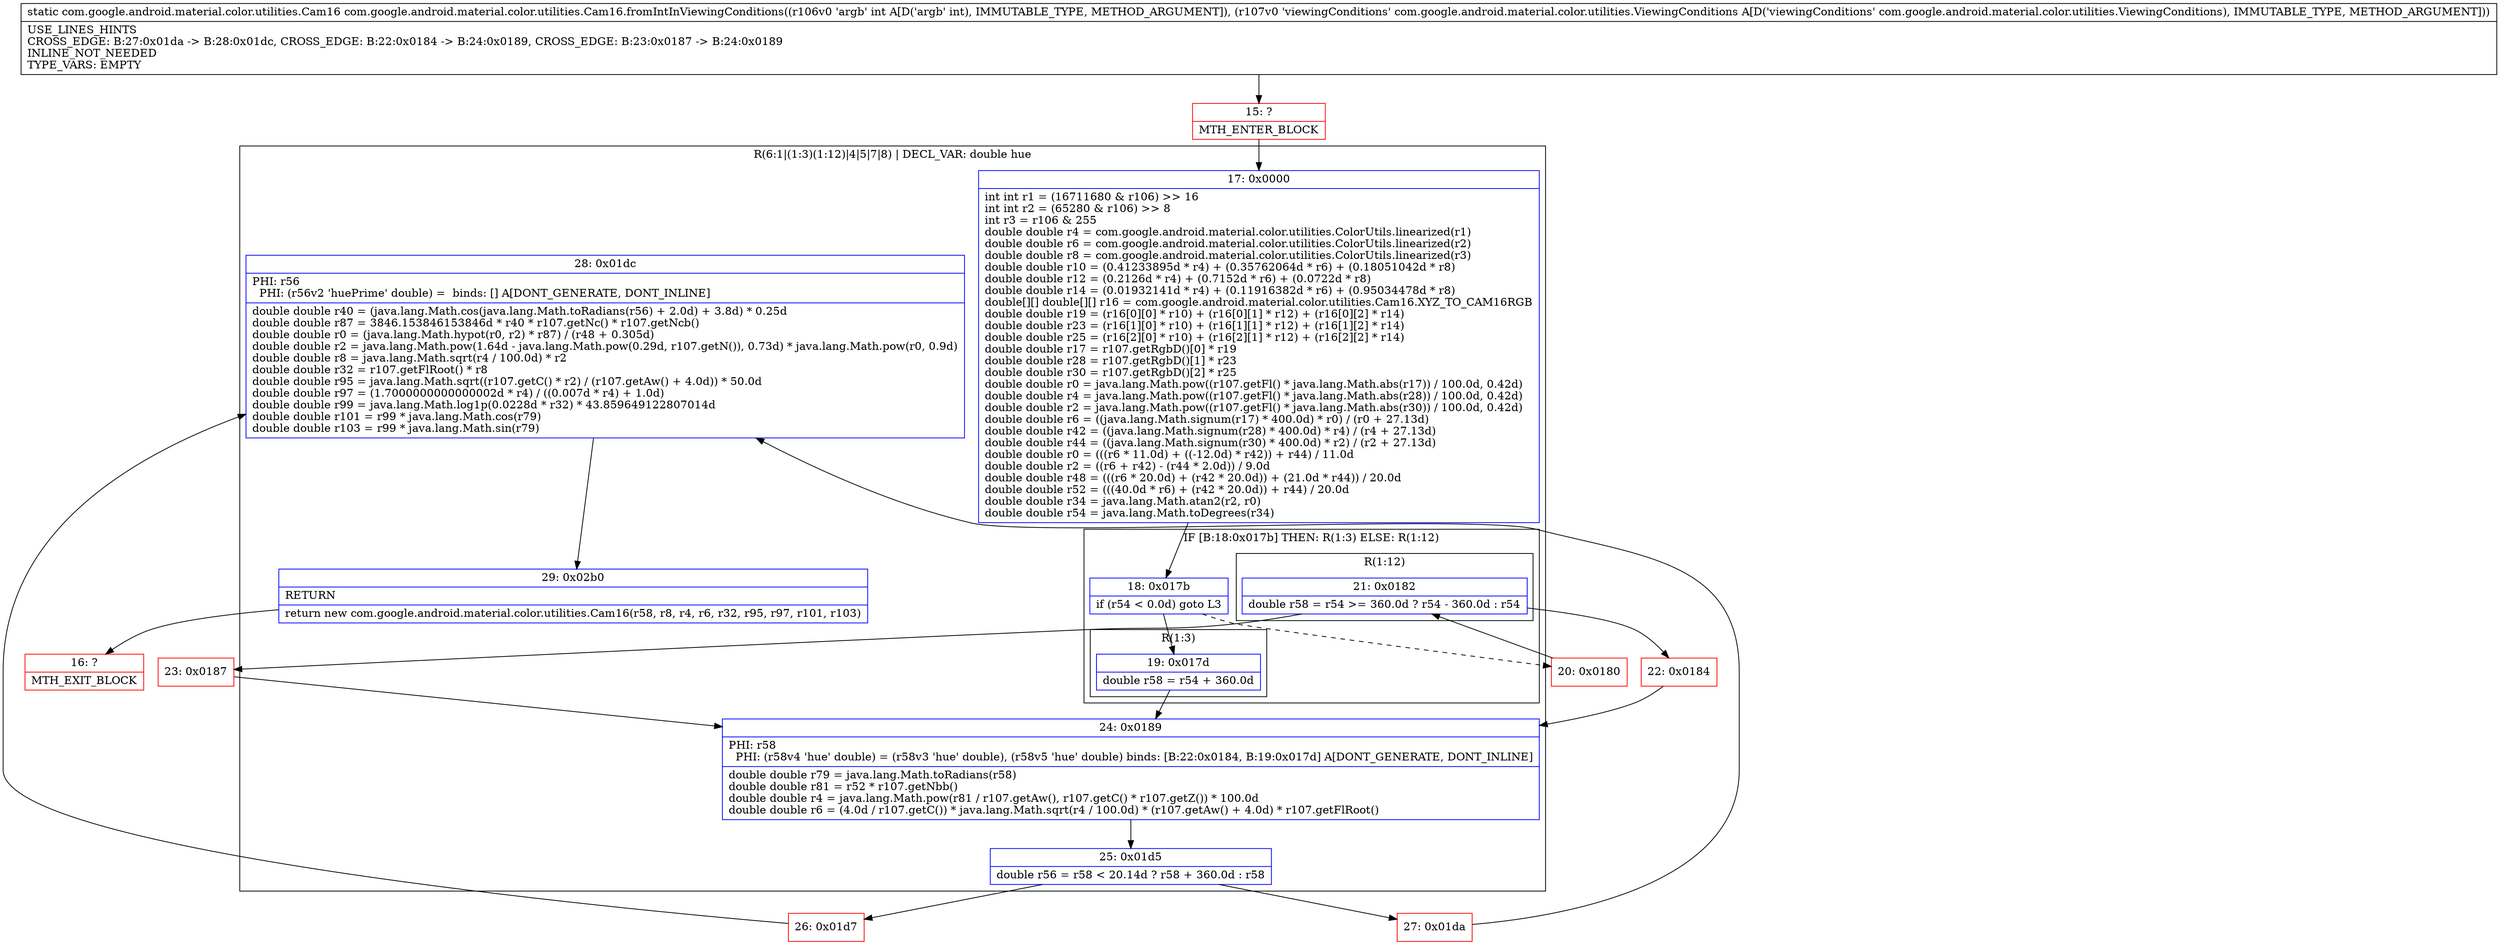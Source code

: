 digraph "CFG forcom.google.android.material.color.utilities.Cam16.fromIntInViewingConditions(ILcom\/google\/android\/material\/color\/utilities\/ViewingConditions;)Lcom\/google\/android\/material\/color\/utilities\/Cam16;" {
subgraph cluster_Region_260067738 {
label = "R(6:1|(1:3)(1:12)|4|5|7|8) | DECL_VAR: double hue\l";
node [shape=record,color=blue];
Node_17 [shape=record,label="{17\:\ 0x0000|int int r1 = (16711680 & r106) \>\> 16\lint int r2 = (65280 & r106) \>\> 8\lint r3 = r106 & 255\ldouble double r4 = com.google.android.material.color.utilities.ColorUtils.linearized(r1)\ldouble double r6 = com.google.android.material.color.utilities.ColorUtils.linearized(r2)\ldouble double r8 = com.google.android.material.color.utilities.ColorUtils.linearized(r3)\ldouble double r10 = (0.41233895d * r4) + (0.35762064d * r6) + (0.18051042d * r8)\ldouble double r12 = (0.2126d * r4) + (0.7152d * r6) + (0.0722d * r8)\ldouble double r14 = (0.01932141d * r4) + (0.11916382d * r6) + (0.95034478d * r8)\ldouble[][] double[][] r16 = com.google.android.material.color.utilities.Cam16.XYZ_TO_CAM16RGB\ldouble double r19 = (r16[0][0] * r10) + (r16[0][1] * r12) + (r16[0][2] * r14)\ldouble double r23 = (r16[1][0] * r10) + (r16[1][1] * r12) + (r16[1][2] * r14)\ldouble double r25 = (r16[2][0] * r10) + (r16[2][1] * r12) + (r16[2][2] * r14)\ldouble double r17 = r107.getRgbD()[0] * r19\ldouble double r28 = r107.getRgbD()[1] * r23\ldouble double r30 = r107.getRgbD()[2] * r25\ldouble double r0 = java.lang.Math.pow((r107.getFl() * java.lang.Math.abs(r17)) \/ 100.0d, 0.42d)\ldouble double r4 = java.lang.Math.pow((r107.getFl() * java.lang.Math.abs(r28)) \/ 100.0d, 0.42d)\ldouble double r2 = java.lang.Math.pow((r107.getFl() * java.lang.Math.abs(r30)) \/ 100.0d, 0.42d)\ldouble double r6 = ((java.lang.Math.signum(r17) * 400.0d) * r0) \/ (r0 + 27.13d)\ldouble double r42 = ((java.lang.Math.signum(r28) * 400.0d) * r4) \/ (r4 + 27.13d)\ldouble double r44 = ((java.lang.Math.signum(r30) * 400.0d) * r2) \/ (r2 + 27.13d)\ldouble double r0 = (((r6 * 11.0d) + ((\-12.0d) * r42)) + r44) \/ 11.0d\ldouble double r2 = ((r6 + r42) \- (r44 * 2.0d)) \/ 9.0d\ldouble double r48 = (((r6 * 20.0d) + (r42 * 20.0d)) + (21.0d * r44)) \/ 20.0d\ldouble double r52 = (((40.0d * r6) + (r42 * 20.0d)) + r44) \/ 20.0d\ldouble double r34 = java.lang.Math.atan2(r2, r0)\ldouble double r54 = java.lang.Math.toDegrees(r34)\l}"];
subgraph cluster_IfRegion_1645887126 {
label = "IF [B:18:0x017b] THEN: R(1:3) ELSE: R(1:12)";
node [shape=record,color=blue];
Node_18 [shape=record,label="{18\:\ 0x017b|if (r54 \< 0.0d) goto L3\l}"];
subgraph cluster_Region_1049041433 {
label = "R(1:3)";
node [shape=record,color=blue];
Node_19 [shape=record,label="{19\:\ 0x017d|double r58 = r54 + 360.0d\l}"];
}
subgraph cluster_Region_904329760 {
label = "R(1:12)";
node [shape=record,color=blue];
Node_21 [shape=record,label="{21\:\ 0x0182|double r58 = r54 \>= 360.0d ? r54 \- 360.0d : r54\l}"];
}
}
Node_24 [shape=record,label="{24\:\ 0x0189|PHI: r58 \l  PHI: (r58v4 'hue' double) = (r58v3 'hue' double), (r58v5 'hue' double) binds: [B:22:0x0184, B:19:0x017d] A[DONT_GENERATE, DONT_INLINE]\l|double double r79 = java.lang.Math.toRadians(r58)\ldouble double r81 = r52 * r107.getNbb()\ldouble double r4 = java.lang.Math.pow(r81 \/ r107.getAw(), r107.getC() * r107.getZ()) * 100.0d\ldouble double r6 = (4.0d \/ r107.getC()) * java.lang.Math.sqrt(r4 \/ 100.0d) * (r107.getAw() + 4.0d) * r107.getFlRoot()\l}"];
Node_25 [shape=record,label="{25\:\ 0x01d5|double r56 = r58 \< 20.14d ? r58 + 360.0d : r58\l}"];
Node_28 [shape=record,label="{28\:\ 0x01dc|PHI: r56 \l  PHI: (r56v2 'huePrime' double) =  binds: [] A[DONT_GENERATE, DONT_INLINE]\l|double double r40 = (java.lang.Math.cos(java.lang.Math.toRadians(r56) + 2.0d) + 3.8d) * 0.25d\ldouble double r87 = 3846.153846153846d * r40 * r107.getNc() * r107.getNcb()\ldouble double r0 = (java.lang.Math.hypot(r0, r2) * r87) \/ (r48 + 0.305d)\ldouble double r2 = java.lang.Math.pow(1.64d \- java.lang.Math.pow(0.29d, r107.getN()), 0.73d) * java.lang.Math.pow(r0, 0.9d)\ldouble double r8 = java.lang.Math.sqrt(r4 \/ 100.0d) * r2\ldouble double r32 = r107.getFlRoot() * r8\ldouble double r95 = java.lang.Math.sqrt((r107.getC() * r2) \/ (r107.getAw() + 4.0d)) * 50.0d\ldouble double r97 = (1.7000000000000002d * r4) \/ ((0.007d * r4) + 1.0d)\ldouble double r99 = java.lang.Math.log1p(0.0228d * r32) * 43.859649122807014d\ldouble double r101 = r99 * java.lang.Math.cos(r79)\ldouble double r103 = r99 * java.lang.Math.sin(r79)\l}"];
Node_29 [shape=record,label="{29\:\ 0x02b0|RETURN\l|return new com.google.android.material.color.utilities.Cam16(r58, r8, r4, r6, r32, r95, r97, r101, r103)\l}"];
}
Node_15 [shape=record,color=red,label="{15\:\ ?|MTH_ENTER_BLOCK\l}"];
Node_26 [shape=record,color=red,label="{26\:\ 0x01d7}"];
Node_16 [shape=record,color=red,label="{16\:\ ?|MTH_EXIT_BLOCK\l}"];
Node_27 [shape=record,color=red,label="{27\:\ 0x01da}"];
Node_20 [shape=record,color=red,label="{20\:\ 0x0180}"];
Node_22 [shape=record,color=red,label="{22\:\ 0x0184}"];
Node_23 [shape=record,color=red,label="{23\:\ 0x0187}"];
MethodNode[shape=record,label="{static com.google.android.material.color.utilities.Cam16 com.google.android.material.color.utilities.Cam16.fromIntInViewingConditions((r106v0 'argb' int A[D('argb' int), IMMUTABLE_TYPE, METHOD_ARGUMENT]), (r107v0 'viewingConditions' com.google.android.material.color.utilities.ViewingConditions A[D('viewingConditions' com.google.android.material.color.utilities.ViewingConditions), IMMUTABLE_TYPE, METHOD_ARGUMENT]))  | USE_LINES_HINTS\lCROSS_EDGE: B:27:0x01da \-\> B:28:0x01dc, CROSS_EDGE: B:22:0x0184 \-\> B:24:0x0189, CROSS_EDGE: B:23:0x0187 \-\> B:24:0x0189\lINLINE_NOT_NEEDED\lTYPE_VARS: EMPTY\l}"];
MethodNode -> Node_15;Node_17 -> Node_18;
Node_18 -> Node_19;
Node_18 -> Node_20[style=dashed];
Node_19 -> Node_24;
Node_21 -> Node_22;
Node_21 -> Node_23;
Node_24 -> Node_25;
Node_25 -> Node_26;
Node_25 -> Node_27;
Node_28 -> Node_29;
Node_29 -> Node_16;
Node_15 -> Node_17;
Node_26 -> Node_28;
Node_27 -> Node_28;
Node_20 -> Node_21;
Node_22 -> Node_24;
Node_23 -> Node_24;
}

